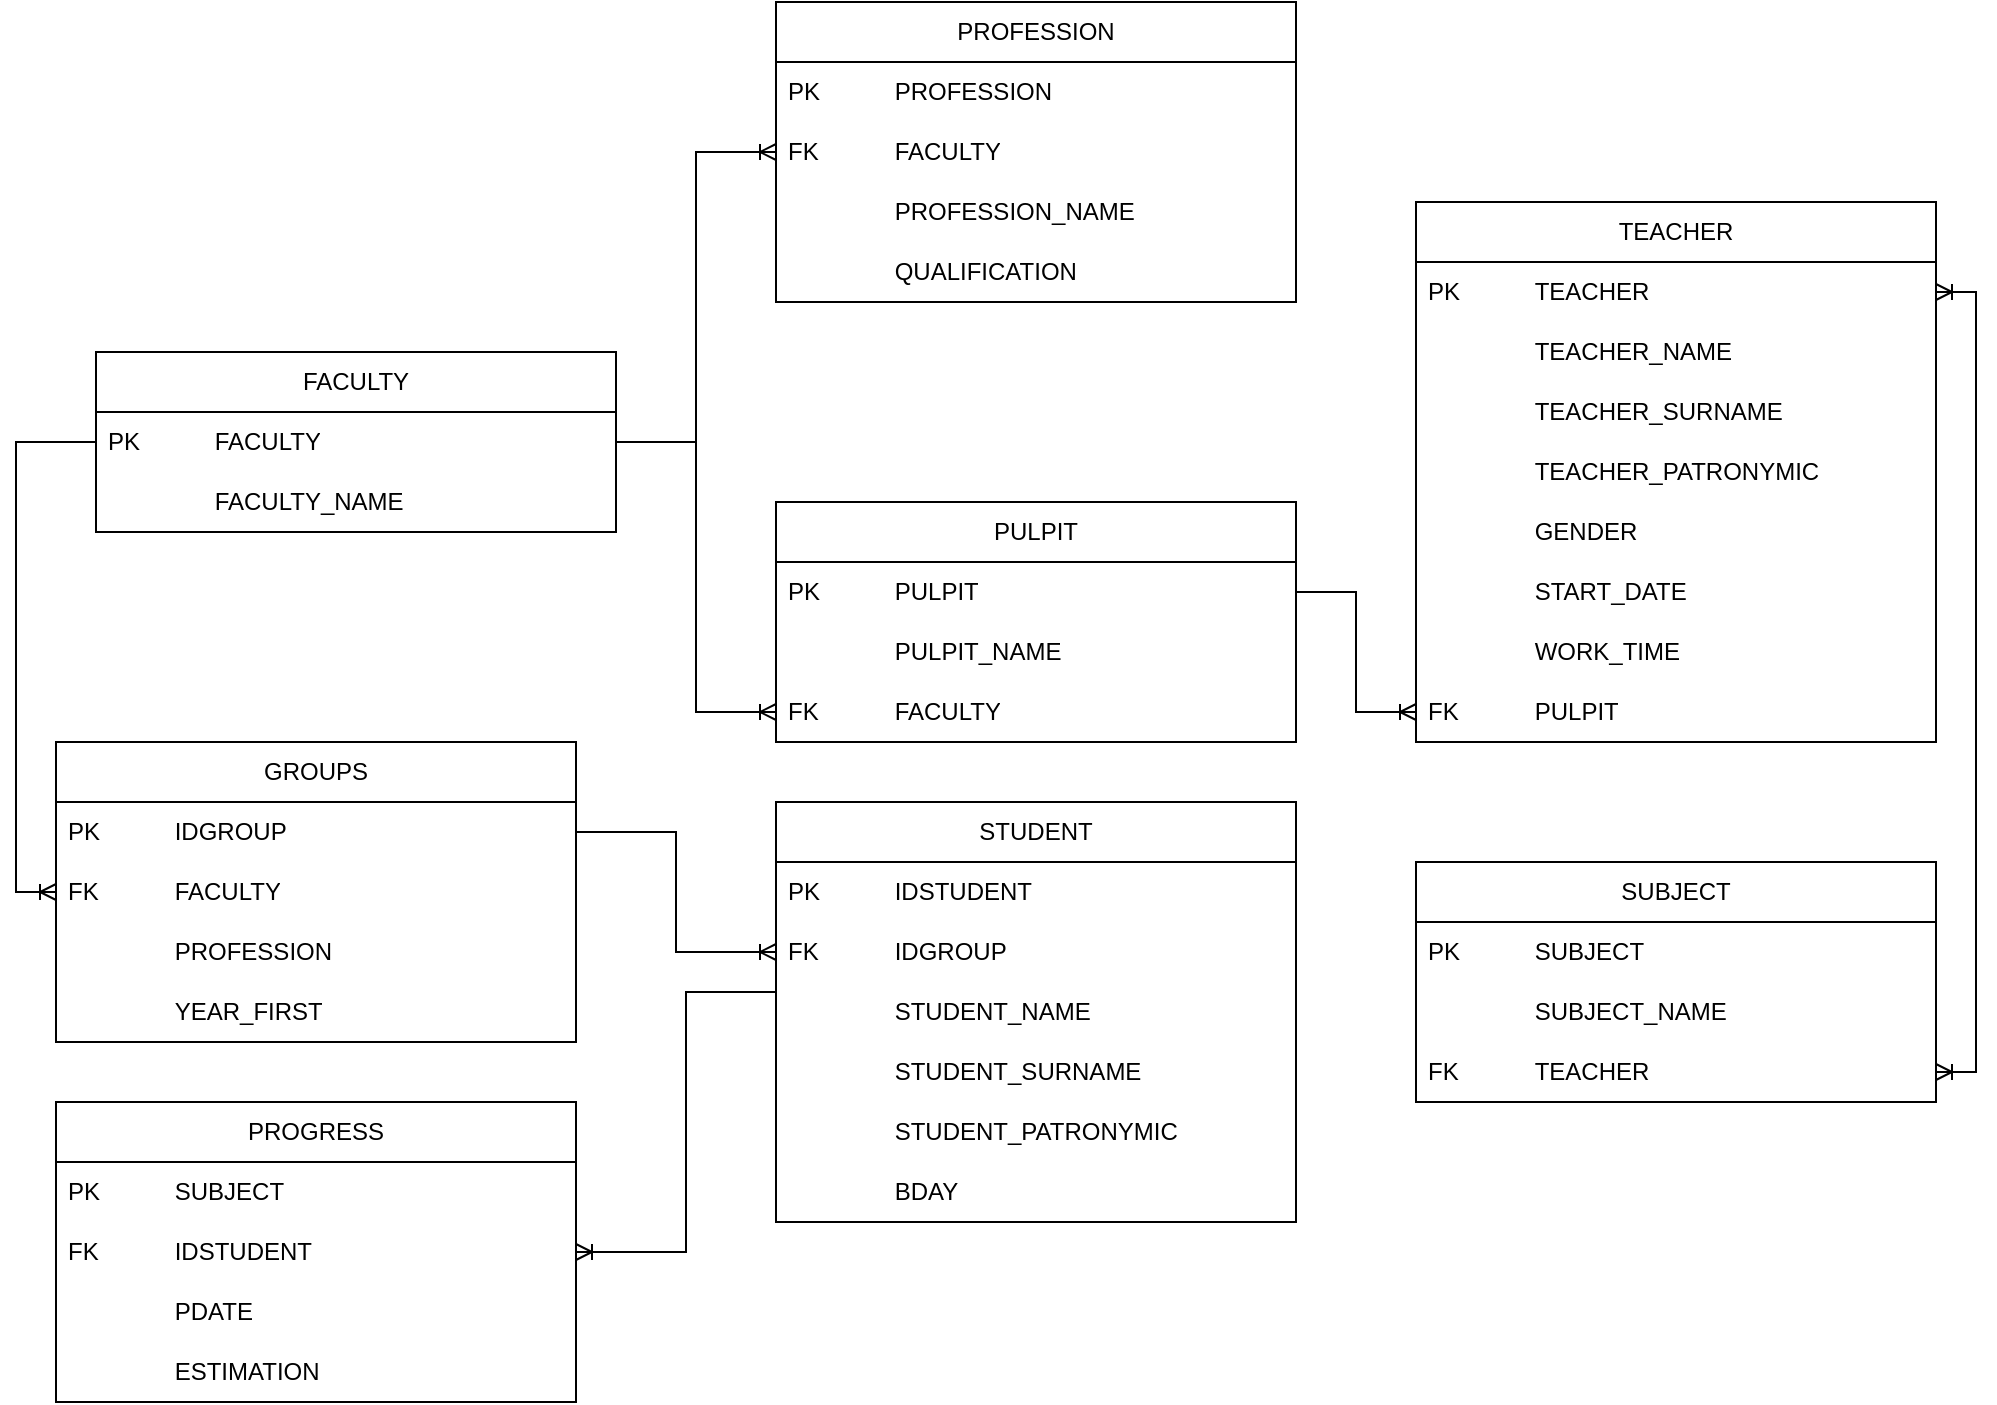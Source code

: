 <mxfile version="24.7.14">
  <diagram name="Page-1" id="c4acf3e9-155e-7222-9cf6-157b1a14988f">
    <mxGraphModel dx="1271" dy="833" grid="0" gridSize="10" guides="1" tooltips="1" connect="1" arrows="1" fold="1" page="1" pageScale="1" pageWidth="850" pageHeight="1100" background="none" math="0" shadow="0">
      <root>
        <mxCell id="0" />
        <mxCell id="1" parent="0" />
        <mxCell id="mj9P51EO8p4k0tR8JnCq-1" value="FACULTY" style="swimlane;fontStyle=0;childLayout=stackLayout;horizontal=1;startSize=30;horizontalStack=0;resizeParent=1;resizeParentMax=0;resizeLast=0;collapsible=1;marginBottom=0;whiteSpace=wrap;html=1;" vertex="1" parent="1">
          <mxGeometry x="-30" y="215" width="260" height="90" as="geometry">
            <mxRectangle x="40" y="40" width="100" height="30" as="alternateBounds" />
          </mxGeometry>
        </mxCell>
        <mxCell id="mj9P51EO8p4k0tR8JnCq-2" value="&lt;span style=&quot;white-space: pre;&quot;&gt;PK&#x9;&lt;/span&gt;&lt;span style=&quot;white-space: pre;&quot;&gt;&#x9;&lt;/span&gt;FACULTY" style="text;strokeColor=none;fillColor=none;align=left;verticalAlign=middle;spacingLeft=4;spacingRight=4;overflow=hidden;points=[[0,0.5],[1,0.5]];portConstraint=eastwest;rotatable=0;whiteSpace=wrap;html=1;" vertex="1" parent="mj9P51EO8p4k0tR8JnCq-1">
          <mxGeometry y="30" width="260" height="30" as="geometry" />
        </mxCell>
        <mxCell id="mj9P51EO8p4k0tR8JnCq-3" value="&lt;span style=&quot;white-space: pre;&quot;&gt;&#x9;&lt;/span&gt;&lt;span style=&quot;white-space: pre;&quot;&gt;&#x9;&lt;/span&gt;FACULTY_NAME" style="text;strokeColor=none;fillColor=none;align=left;verticalAlign=middle;spacingLeft=4;spacingRight=4;overflow=hidden;points=[[0,0.5],[1,0.5]];portConstraint=eastwest;rotatable=0;whiteSpace=wrap;html=1;" vertex="1" parent="mj9P51EO8p4k0tR8JnCq-1">
          <mxGeometry y="60" width="260" height="30" as="geometry" />
        </mxCell>
        <mxCell id="mj9P51EO8p4k0tR8JnCq-5" value="PROFESSION" style="swimlane;fontStyle=0;childLayout=stackLayout;horizontal=1;startSize=30;horizontalStack=0;resizeParent=1;resizeParentMax=0;resizeLast=0;collapsible=1;marginBottom=0;whiteSpace=wrap;html=1;" vertex="1" parent="1">
          <mxGeometry x="310" y="40" width="260" height="150" as="geometry" />
        </mxCell>
        <mxCell id="mj9P51EO8p4k0tR8JnCq-6" value="&lt;span style=&quot;white-space: pre;&quot;&gt;PK&lt;span style=&quot;white-space: pre;&quot;&gt;&#x9;&lt;/span&gt;&#x9;PROFESSION&lt;/span&gt;" style="text;strokeColor=none;fillColor=none;align=left;verticalAlign=middle;spacingLeft=4;spacingRight=4;overflow=hidden;points=[[0,0.5],[1,0.5]];portConstraint=eastwest;rotatable=0;whiteSpace=wrap;html=1;" vertex="1" parent="mj9P51EO8p4k0tR8JnCq-5">
          <mxGeometry y="30" width="260" height="30" as="geometry" />
        </mxCell>
        <mxCell id="mj9P51EO8p4k0tR8JnCq-8" value="FK&lt;span style=&quot;white-space: pre;&quot;&gt;&#x9;&lt;/span&gt;&lt;span style=&quot;white-space: pre;&quot;&gt;&#x9;&lt;/span&gt;FACULTY" style="text;strokeColor=none;fillColor=none;align=left;verticalAlign=middle;spacingLeft=4;spacingRight=4;overflow=hidden;points=[[0,0.5],[1,0.5]];portConstraint=eastwest;rotatable=0;whiteSpace=wrap;html=1;" vertex="1" parent="mj9P51EO8p4k0tR8JnCq-5">
          <mxGeometry y="60" width="260" height="30" as="geometry" />
        </mxCell>
        <mxCell id="mj9P51EO8p4k0tR8JnCq-7" value="&lt;span style=&quot;white-space: pre;&quot;&gt;&#x9;&lt;/span&gt;&lt;span style=&quot;white-space: pre;&quot;&gt;&#x9;&lt;/span&gt;PROFESSION_NAME" style="text;strokeColor=none;fillColor=none;align=left;verticalAlign=middle;spacingLeft=4;spacingRight=4;overflow=hidden;points=[[0,0.5],[1,0.5]];portConstraint=eastwest;rotatable=0;whiteSpace=wrap;html=1;" vertex="1" parent="mj9P51EO8p4k0tR8JnCq-5">
          <mxGeometry y="90" width="260" height="30" as="geometry" />
        </mxCell>
        <mxCell id="mj9P51EO8p4k0tR8JnCq-9" value="&lt;span style=&quot;white-space: pre;&quot;&gt;&#x9;&lt;/span&gt;&lt;span style=&quot;white-space: pre;&quot;&gt;&#x9;&lt;/span&gt;QUALIFICATION" style="text;strokeColor=none;fillColor=none;align=left;verticalAlign=middle;spacingLeft=4;spacingRight=4;overflow=hidden;points=[[0,0.5],[1,0.5]];portConstraint=eastwest;rotatable=0;whiteSpace=wrap;html=1;" vertex="1" parent="mj9P51EO8p4k0tR8JnCq-5">
          <mxGeometry y="120" width="260" height="30" as="geometry" />
        </mxCell>
        <mxCell id="mj9P51EO8p4k0tR8JnCq-10" value="PULPIT" style="swimlane;fontStyle=0;childLayout=stackLayout;horizontal=1;startSize=30;horizontalStack=0;resizeParent=1;resizeParentMax=0;resizeLast=0;collapsible=1;marginBottom=0;whiteSpace=wrap;html=1;" vertex="1" parent="1">
          <mxGeometry x="310" y="290" width="260" height="120" as="geometry" />
        </mxCell>
        <mxCell id="mj9P51EO8p4k0tR8JnCq-11" value="PK&lt;span style=&quot;white-space: pre;&quot;&gt;&#x9;&lt;/span&gt;&lt;span style=&quot;white-space: pre;&quot;&gt;&#x9;&lt;/span&gt;PULPIT" style="text;strokeColor=none;fillColor=none;align=left;verticalAlign=middle;spacingLeft=4;spacingRight=4;overflow=hidden;points=[[0,0.5],[1,0.5]];portConstraint=eastwest;rotatable=0;whiteSpace=wrap;html=1;" vertex="1" parent="mj9P51EO8p4k0tR8JnCq-10">
          <mxGeometry y="30" width="260" height="30" as="geometry" />
        </mxCell>
        <mxCell id="mj9P51EO8p4k0tR8JnCq-13" value="&lt;span style=&quot;white-space: pre;&quot;&gt;&#x9;&lt;/span&gt;&lt;span style=&quot;white-space: pre;&quot;&gt;&#x9;&lt;/span&gt;PULPIT_NAME" style="text;strokeColor=none;fillColor=none;align=left;verticalAlign=middle;spacingLeft=4;spacingRight=4;overflow=hidden;points=[[0,0.5],[1,0.5]];portConstraint=eastwest;rotatable=0;whiteSpace=wrap;html=1;" vertex="1" parent="mj9P51EO8p4k0tR8JnCq-10">
          <mxGeometry y="60" width="260" height="30" as="geometry" />
        </mxCell>
        <mxCell id="mj9P51EO8p4k0tR8JnCq-14" value="FK&lt;span style=&quot;white-space: pre;&quot;&gt;&#x9;&lt;/span&gt;&lt;span style=&quot;white-space: pre;&quot;&gt;&#x9;&lt;/span&gt;FACULTY" style="text;strokeColor=none;fillColor=none;align=left;verticalAlign=middle;spacingLeft=4;spacingRight=4;overflow=hidden;points=[[0,0.5],[1,0.5]];portConstraint=eastwest;rotatable=0;whiteSpace=wrap;html=1;" vertex="1" parent="mj9P51EO8p4k0tR8JnCq-10">
          <mxGeometry y="90" width="260" height="30" as="geometry" />
        </mxCell>
        <mxCell id="mj9P51EO8p4k0tR8JnCq-15" value="TEACHER" style="swimlane;fontStyle=0;childLayout=stackLayout;horizontal=1;startSize=30;horizontalStack=0;resizeParent=1;resizeParentMax=0;resizeLast=0;collapsible=1;marginBottom=0;whiteSpace=wrap;html=1;" vertex="1" parent="1">
          <mxGeometry x="630" y="140" width="260" height="270" as="geometry" />
        </mxCell>
        <mxCell id="mj9P51EO8p4k0tR8JnCq-16" value="PK&lt;span style=&quot;white-space: pre;&quot;&gt;&#x9;&lt;/span&gt;&lt;span style=&quot;white-space: pre;&quot;&gt;&#x9;&lt;/span&gt;TEACHER" style="text;strokeColor=none;fillColor=none;align=left;verticalAlign=middle;spacingLeft=4;spacingRight=4;overflow=hidden;points=[[0,0.5],[1,0.5]];portConstraint=eastwest;rotatable=0;whiteSpace=wrap;html=1;" vertex="1" parent="mj9P51EO8p4k0tR8JnCq-15">
          <mxGeometry y="30" width="260" height="30" as="geometry" />
        </mxCell>
        <mxCell id="mj9P51EO8p4k0tR8JnCq-17" value="&lt;span style=&quot;white-space: pre;&quot;&gt;&#x9;&lt;/span&gt;&lt;span style=&quot;white-space: pre;&quot;&gt;&#x9;&lt;/span&gt;TEACHER_NAME" style="text;strokeColor=none;fillColor=none;align=left;verticalAlign=middle;spacingLeft=4;spacingRight=4;overflow=hidden;points=[[0,0.5],[1,0.5]];portConstraint=eastwest;rotatable=0;whiteSpace=wrap;html=1;" vertex="1" parent="mj9P51EO8p4k0tR8JnCq-15">
          <mxGeometry y="60" width="260" height="30" as="geometry" />
        </mxCell>
        <mxCell id="mj9P51EO8p4k0tR8JnCq-20" value="&lt;span style=&quot;white-space: pre;&quot;&gt;&#x9;&lt;/span&gt;&lt;span style=&quot;white-space: pre;&quot;&gt;&#x9;&lt;/span&gt;TEACHER_SURNAME" style="text;strokeColor=none;fillColor=none;align=left;verticalAlign=middle;spacingLeft=4;spacingRight=4;overflow=hidden;points=[[0,0.5],[1,0.5]];portConstraint=eastwest;rotatable=0;whiteSpace=wrap;html=1;" vertex="1" parent="mj9P51EO8p4k0tR8JnCq-15">
          <mxGeometry y="90" width="260" height="30" as="geometry" />
        </mxCell>
        <mxCell id="mj9P51EO8p4k0tR8JnCq-22" value="&lt;span style=&quot;white-space: pre;&quot;&gt;&#x9;&lt;/span&gt;&lt;span style=&quot;white-space: pre;&quot;&gt;&#x9;&lt;/span&gt;TEACHER_PATRONYMIC" style="text;strokeColor=none;fillColor=none;align=left;verticalAlign=middle;spacingLeft=4;spacingRight=4;overflow=hidden;points=[[0,0.5],[1,0.5]];portConstraint=eastwest;rotatable=0;whiteSpace=wrap;html=1;" vertex="1" parent="mj9P51EO8p4k0tR8JnCq-15">
          <mxGeometry y="120" width="260" height="30" as="geometry" />
        </mxCell>
        <mxCell id="mj9P51EO8p4k0tR8JnCq-21" value="&lt;span style=&quot;white-space: pre;&quot;&gt;&#x9;&lt;/span&gt;&lt;span style=&quot;white-space: pre;&quot;&gt;&#x9;&lt;/span&gt;GENDER" style="text;strokeColor=none;fillColor=none;align=left;verticalAlign=middle;spacingLeft=4;spacingRight=4;overflow=hidden;points=[[0,0.5],[1,0.5]];portConstraint=eastwest;rotatable=0;whiteSpace=wrap;html=1;" vertex="1" parent="mj9P51EO8p4k0tR8JnCq-15">
          <mxGeometry y="150" width="260" height="30" as="geometry" />
        </mxCell>
        <mxCell id="mj9P51EO8p4k0tR8JnCq-19" value="&lt;span style=&quot;white-space: pre;&quot;&gt;&#x9;&lt;/span&gt;&lt;span style=&quot;white-space: pre;&quot;&gt;&#x9;&lt;/span&gt;START_DATE" style="text;strokeColor=none;fillColor=none;align=left;verticalAlign=middle;spacingLeft=4;spacingRight=4;overflow=hidden;points=[[0,0.5],[1,0.5]];portConstraint=eastwest;rotatable=0;whiteSpace=wrap;html=1;" vertex="1" parent="mj9P51EO8p4k0tR8JnCq-15">
          <mxGeometry y="180" width="260" height="30" as="geometry" />
        </mxCell>
        <mxCell id="mj9P51EO8p4k0tR8JnCq-23" value="&lt;span style=&quot;white-space: pre;&quot;&gt;&#x9;&lt;/span&gt;&lt;span style=&quot;white-space: pre;&quot;&gt;&#x9;&lt;/span&gt;WORK_TIME" style="text;strokeColor=none;fillColor=none;align=left;verticalAlign=middle;spacingLeft=4;spacingRight=4;overflow=hidden;points=[[0,0.5],[1,0.5]];portConstraint=eastwest;rotatable=0;whiteSpace=wrap;html=1;" vertex="1" parent="mj9P51EO8p4k0tR8JnCq-15">
          <mxGeometry y="210" width="260" height="30" as="geometry" />
        </mxCell>
        <mxCell id="mj9P51EO8p4k0tR8JnCq-18" value="FK&lt;span style=&quot;white-space: pre;&quot;&gt;&#x9;&lt;/span&gt;&lt;span style=&quot;white-space: pre;&quot;&gt;&#x9;&lt;/span&gt;PULPIT" style="text;strokeColor=none;fillColor=none;align=left;verticalAlign=middle;spacingLeft=4;spacingRight=4;overflow=hidden;points=[[0,0.5],[1,0.5]];portConstraint=eastwest;rotatable=0;whiteSpace=wrap;html=1;" vertex="1" parent="mj9P51EO8p4k0tR8JnCq-15">
          <mxGeometry y="240" width="260" height="30" as="geometry" />
        </mxCell>
        <mxCell id="mj9P51EO8p4k0tR8JnCq-24" value="SUBJECT" style="swimlane;fontStyle=0;childLayout=stackLayout;horizontal=1;startSize=30;horizontalStack=0;resizeParent=1;resizeParentMax=0;resizeLast=0;collapsible=1;marginBottom=0;whiteSpace=wrap;html=1;" vertex="1" parent="1">
          <mxGeometry x="630" y="470" width="260" height="120" as="geometry" />
        </mxCell>
        <mxCell id="mj9P51EO8p4k0tR8JnCq-25" value="PK&lt;span style=&quot;white-space: pre;&quot;&gt;&#x9;&lt;/span&gt;&lt;span style=&quot;white-space: pre;&quot;&gt;&#x9;&lt;/span&gt;SUBJECT" style="text;strokeColor=none;fillColor=none;align=left;verticalAlign=middle;spacingLeft=4;spacingRight=4;overflow=hidden;points=[[0,0.5],[1,0.5]];portConstraint=eastwest;rotatable=0;whiteSpace=wrap;html=1;" vertex="1" parent="mj9P51EO8p4k0tR8JnCq-24">
          <mxGeometry y="30" width="260" height="30" as="geometry" />
        </mxCell>
        <mxCell id="mj9P51EO8p4k0tR8JnCq-26" value="&lt;span style=&quot;white-space: pre;&quot;&gt;&#x9;&lt;/span&gt;&lt;span style=&quot;white-space: pre;&quot;&gt;&#x9;&lt;/span&gt;SUBJECT_NAME" style="text;strokeColor=none;fillColor=none;align=left;verticalAlign=middle;spacingLeft=4;spacingRight=4;overflow=hidden;points=[[0,0.5],[1,0.5]];portConstraint=eastwest;rotatable=0;whiteSpace=wrap;html=1;" vertex="1" parent="mj9P51EO8p4k0tR8JnCq-24">
          <mxGeometry y="60" width="260" height="30" as="geometry" />
        </mxCell>
        <mxCell id="mj9P51EO8p4k0tR8JnCq-27" value="FK&lt;span style=&quot;white-space: pre;&quot;&gt;&#x9;&lt;/span&gt;&lt;span style=&quot;white-space: pre;&quot;&gt;&#x9;&lt;/span&gt;TEACHER" style="text;strokeColor=none;fillColor=none;align=left;verticalAlign=middle;spacingLeft=4;spacingRight=4;overflow=hidden;points=[[0,0.5],[1,0.5]];portConstraint=eastwest;rotatable=0;whiteSpace=wrap;html=1;" vertex="1" parent="mj9P51EO8p4k0tR8JnCq-24">
          <mxGeometry y="90" width="260" height="30" as="geometry" />
        </mxCell>
        <mxCell id="mj9P51EO8p4k0tR8JnCq-28" value="GROUPS" style="swimlane;fontStyle=0;childLayout=stackLayout;horizontal=1;startSize=30;horizontalStack=0;resizeParent=1;resizeParentMax=0;resizeLast=0;collapsible=1;marginBottom=0;whiteSpace=wrap;html=1;" vertex="1" parent="1">
          <mxGeometry x="-50" y="410" width="260" height="150" as="geometry" />
        </mxCell>
        <mxCell id="mj9P51EO8p4k0tR8JnCq-29" value="PK&lt;span style=&quot;white-space: pre;&quot;&gt;&#x9;&lt;/span&gt;&lt;span style=&quot;white-space: pre;&quot;&gt;&#x9;&lt;/span&gt;IDGROUP" style="text;strokeColor=none;fillColor=none;align=left;verticalAlign=middle;spacingLeft=4;spacingRight=4;overflow=hidden;points=[[0,0.5],[1,0.5]];portConstraint=eastwest;rotatable=0;whiteSpace=wrap;html=1;" vertex="1" parent="mj9P51EO8p4k0tR8JnCq-28">
          <mxGeometry y="30" width="260" height="30" as="geometry" />
        </mxCell>
        <mxCell id="mj9P51EO8p4k0tR8JnCq-30" value="FK&lt;span style=&quot;white-space: pre;&quot;&gt;&#x9;&lt;/span&gt;&lt;span style=&quot;white-space: pre;&quot;&gt;&#x9;&lt;/span&gt;FACULTY" style="text;strokeColor=none;fillColor=none;align=left;verticalAlign=middle;spacingLeft=4;spacingRight=4;overflow=hidden;points=[[0,0.5],[1,0.5]];portConstraint=eastwest;rotatable=0;whiteSpace=wrap;html=1;" vertex="1" parent="mj9P51EO8p4k0tR8JnCq-28">
          <mxGeometry y="60" width="260" height="30" as="geometry" />
        </mxCell>
        <mxCell id="mj9P51EO8p4k0tR8JnCq-31" value="&lt;span style=&quot;white-space: pre;&quot;&gt;&#x9;&lt;/span&gt;&lt;span style=&quot;white-space: pre;&quot;&gt;&#x9;&lt;/span&gt;PROFESSION" style="text;strokeColor=none;fillColor=none;align=left;verticalAlign=middle;spacingLeft=4;spacingRight=4;overflow=hidden;points=[[0,0.5],[1,0.5]];portConstraint=eastwest;rotatable=0;whiteSpace=wrap;html=1;" vertex="1" parent="mj9P51EO8p4k0tR8JnCq-28">
          <mxGeometry y="90" width="260" height="30" as="geometry" />
        </mxCell>
        <mxCell id="mj9P51EO8p4k0tR8JnCq-32" value="&lt;span style=&quot;white-space: pre;&quot;&gt;&#x9;&lt;/span&gt;&lt;span style=&quot;white-space: pre;&quot;&gt;&#x9;&lt;/span&gt;YEAR_FIRST" style="text;strokeColor=none;fillColor=none;align=left;verticalAlign=middle;spacingLeft=4;spacingRight=4;overflow=hidden;points=[[0,0.5],[1,0.5]];portConstraint=eastwest;rotatable=0;whiteSpace=wrap;html=1;" vertex="1" parent="mj9P51EO8p4k0tR8JnCq-28">
          <mxGeometry y="120" width="260" height="30" as="geometry" />
        </mxCell>
        <mxCell id="mj9P51EO8p4k0tR8JnCq-33" value="STUDENT" style="swimlane;fontStyle=0;childLayout=stackLayout;horizontal=1;startSize=30;horizontalStack=0;resizeParent=1;resizeParentMax=0;resizeLast=0;collapsible=1;marginBottom=0;whiteSpace=wrap;html=1;" vertex="1" parent="1">
          <mxGeometry x="310" y="440" width="260" height="210" as="geometry" />
        </mxCell>
        <mxCell id="mj9P51EO8p4k0tR8JnCq-34" value="PK&lt;span style=&quot;white-space: pre;&quot;&gt;&#x9;&lt;/span&gt;&lt;span style=&quot;white-space: pre;&quot;&gt;&#x9;&lt;/span&gt;IDSTUDENT" style="text;strokeColor=none;fillColor=none;align=left;verticalAlign=middle;spacingLeft=4;spacingRight=4;overflow=hidden;points=[[0,0.5],[1,0.5]];portConstraint=eastwest;rotatable=0;whiteSpace=wrap;html=1;" vertex="1" parent="mj9P51EO8p4k0tR8JnCq-33">
          <mxGeometry y="30" width="260" height="30" as="geometry" />
        </mxCell>
        <mxCell id="mj9P51EO8p4k0tR8JnCq-35" value="FK&lt;span style=&quot;white-space: pre;&quot;&gt;&#x9;&lt;/span&gt;&lt;span style=&quot;white-space: pre;&quot;&gt;&#x9;&lt;/span&gt;IDGROUP" style="text;strokeColor=none;fillColor=none;align=left;verticalAlign=middle;spacingLeft=4;spacingRight=4;overflow=hidden;points=[[0,0.5],[1,0.5]];portConstraint=eastwest;rotatable=0;whiteSpace=wrap;html=1;" vertex="1" parent="mj9P51EO8p4k0tR8JnCq-33">
          <mxGeometry y="60" width="260" height="30" as="geometry" />
        </mxCell>
        <mxCell id="mj9P51EO8p4k0tR8JnCq-36" value="&lt;span style=&quot;white-space: pre;&quot;&gt;&#x9;&lt;/span&gt;&lt;span style=&quot;white-space: pre;&quot;&gt;&#x9;&lt;/span&gt;STUDENT_NAME" style="text;strokeColor=none;fillColor=none;align=left;verticalAlign=middle;spacingLeft=4;spacingRight=4;overflow=hidden;points=[[0,0.5],[1,0.5]];portConstraint=eastwest;rotatable=0;whiteSpace=wrap;html=1;" vertex="1" parent="mj9P51EO8p4k0tR8JnCq-33">
          <mxGeometry y="90" width="260" height="30" as="geometry" />
        </mxCell>
        <mxCell id="mj9P51EO8p4k0tR8JnCq-39" value="&lt;span style=&quot;white-space: pre;&quot;&gt;&#x9;&lt;/span&gt;&lt;span style=&quot;white-space: pre;&quot;&gt;&#x9;&lt;/span&gt;STUDENT_SURNAME" style="text;strokeColor=none;fillColor=none;align=left;verticalAlign=middle;spacingLeft=4;spacingRight=4;overflow=hidden;points=[[0,0.5],[1,0.5]];portConstraint=eastwest;rotatable=0;whiteSpace=wrap;html=1;" vertex="1" parent="mj9P51EO8p4k0tR8JnCq-33">
          <mxGeometry y="120" width="260" height="30" as="geometry" />
        </mxCell>
        <mxCell id="mj9P51EO8p4k0tR8JnCq-40" value="&lt;span style=&quot;white-space: pre;&quot;&gt;&#x9;&lt;/span&gt;&lt;span style=&quot;white-space: pre;&quot;&gt;&#x9;&lt;/span&gt;STUDENT_PATRONYMIC" style="text;strokeColor=none;fillColor=none;align=left;verticalAlign=middle;spacingLeft=4;spacingRight=4;overflow=hidden;points=[[0,0.5],[1,0.5]];portConstraint=eastwest;rotatable=0;whiteSpace=wrap;html=1;" vertex="1" parent="mj9P51EO8p4k0tR8JnCq-33">
          <mxGeometry y="150" width="260" height="30" as="geometry" />
        </mxCell>
        <mxCell id="mj9P51EO8p4k0tR8JnCq-38" value="&lt;span style=&quot;white-space: pre;&quot;&gt;&#x9;&lt;/span&gt;&lt;span style=&quot;white-space: pre;&quot;&gt;&#x9;&lt;/span&gt;BDAY" style="text;strokeColor=none;fillColor=none;align=left;verticalAlign=middle;spacingLeft=4;spacingRight=4;overflow=hidden;points=[[0,0.5],[1,0.5]];portConstraint=eastwest;rotatable=0;whiteSpace=wrap;html=1;" vertex="1" parent="mj9P51EO8p4k0tR8JnCq-33">
          <mxGeometry y="180" width="260" height="30" as="geometry" />
        </mxCell>
        <mxCell id="mj9P51EO8p4k0tR8JnCq-58" style="edgeStyle=orthogonalEdgeStyle;rounded=0;orthogonalLoop=1;jettySize=auto;html=1;exitX=1;exitY=0.5;exitDx=0;exitDy=0;entryX=0;entryY=0.5;entryDx=0;entryDy=0;endArrow=ERoneToMany;endFill=0;" edge="1" parent="1" source="mj9P51EO8p4k0tR8JnCq-2" target="mj9P51EO8p4k0tR8JnCq-8">
          <mxGeometry relative="1" as="geometry" />
        </mxCell>
        <mxCell id="mj9P51EO8p4k0tR8JnCq-59" style="edgeStyle=orthogonalEdgeStyle;rounded=0;orthogonalLoop=1;jettySize=auto;html=1;exitX=1;exitY=0.5;exitDx=0;exitDy=0;entryX=0;entryY=0.5;entryDx=0;entryDy=0;endArrow=ERoneToMany;endFill=0;" edge="1" parent="1" source="mj9P51EO8p4k0tR8JnCq-2" target="mj9P51EO8p4k0tR8JnCq-14">
          <mxGeometry relative="1" as="geometry" />
        </mxCell>
        <mxCell id="mj9P51EO8p4k0tR8JnCq-63" style="edgeStyle=orthogonalEdgeStyle;rounded=0;orthogonalLoop=1;jettySize=auto;html=1;exitX=1;exitY=0.5;exitDx=0;exitDy=0;entryX=0;entryY=0.5;entryDx=0;entryDy=0;endArrow=ERoneToMany;endFill=0;" edge="1" parent="1" source="mj9P51EO8p4k0tR8JnCq-11" target="mj9P51EO8p4k0tR8JnCq-18">
          <mxGeometry relative="1" as="geometry" />
        </mxCell>
        <mxCell id="mj9P51EO8p4k0tR8JnCq-65" style="edgeStyle=orthogonalEdgeStyle;rounded=0;orthogonalLoop=1;jettySize=auto;html=1;exitX=1;exitY=0.5;exitDx=0;exitDy=0;entryX=1;entryY=0.5;entryDx=0;entryDy=0;endArrow=ERoneToMany;endFill=0;startArrow=ERoneToMany;startFill=0;" edge="1" parent="1" source="mj9P51EO8p4k0tR8JnCq-16" target="mj9P51EO8p4k0tR8JnCq-27">
          <mxGeometry relative="1" as="geometry" />
        </mxCell>
        <mxCell id="mj9P51EO8p4k0tR8JnCq-66" style="edgeStyle=orthogonalEdgeStyle;rounded=0;orthogonalLoop=1;jettySize=auto;html=1;exitX=1;exitY=0.5;exitDx=0;exitDy=0;entryX=0;entryY=0.5;entryDx=0;entryDy=0;endArrow=ERoneToMany;endFill=0;" edge="1" parent="1" source="mj9P51EO8p4k0tR8JnCq-29" target="mj9P51EO8p4k0tR8JnCq-35">
          <mxGeometry relative="1" as="geometry" />
        </mxCell>
        <mxCell id="mj9P51EO8p4k0tR8JnCq-68" style="edgeStyle=orthogonalEdgeStyle;rounded=0;orthogonalLoop=1;jettySize=auto;html=1;exitX=0;exitY=0.5;exitDx=0;exitDy=0;entryX=1;entryY=0.5;entryDx=0;entryDy=0;endArrow=ERoneToMany;endFill=0;" edge="1" parent="1" source="mj9P51EO8p4k0tR8JnCq-34" target="mj9P51EO8p4k0tR8JnCq-43">
          <mxGeometry relative="1" as="geometry">
            <Array as="points">
              <mxPoint x="310" y="535" />
              <mxPoint x="265" y="535" />
              <mxPoint x="265" y="665" />
            </Array>
          </mxGeometry>
        </mxCell>
        <mxCell id="mj9P51EO8p4k0tR8JnCq-41" value="PROGRESS" style="swimlane;fontStyle=0;childLayout=stackLayout;horizontal=1;startSize=30;horizontalStack=0;resizeParent=1;resizeParentMax=0;resizeLast=0;collapsible=1;marginBottom=0;whiteSpace=wrap;html=1;" vertex="1" parent="1">
          <mxGeometry x="-50" y="590" width="260" height="150" as="geometry" />
        </mxCell>
        <mxCell id="mj9P51EO8p4k0tR8JnCq-42" value="PK&lt;span style=&quot;white-space: pre;&quot;&gt;&#x9;&lt;/span&gt;&lt;span style=&quot;white-space: pre;&quot;&gt;&#x9;&lt;/span&gt;SUBJECT" style="text;strokeColor=none;fillColor=none;align=left;verticalAlign=middle;spacingLeft=4;spacingRight=4;overflow=hidden;points=[[0,0.5],[1,0.5]];portConstraint=eastwest;rotatable=0;whiteSpace=wrap;html=1;" vertex="1" parent="mj9P51EO8p4k0tR8JnCq-41">
          <mxGeometry y="30" width="260" height="30" as="geometry" />
        </mxCell>
        <mxCell id="mj9P51EO8p4k0tR8JnCq-43" value="FK&lt;span style=&quot;white-space: pre;&quot;&gt;&#x9;&lt;/span&gt;&lt;span style=&quot;white-space: pre;&quot;&gt;&#x9;&lt;/span&gt;IDSTUDENT" style="text;strokeColor=none;fillColor=none;align=left;verticalAlign=middle;spacingLeft=4;spacingRight=4;overflow=hidden;points=[[0,0.5],[1,0.5]];portConstraint=eastwest;rotatable=0;whiteSpace=wrap;html=1;" vertex="1" parent="mj9P51EO8p4k0tR8JnCq-41">
          <mxGeometry y="60" width="260" height="30" as="geometry" />
        </mxCell>
        <mxCell id="mj9P51EO8p4k0tR8JnCq-44" value="&lt;span style=&quot;white-space: pre;&quot;&gt;&#x9;&lt;/span&gt;&lt;span style=&quot;white-space: pre;&quot;&gt;&#x9;&lt;/span&gt;PDATE" style="text;strokeColor=none;fillColor=none;align=left;verticalAlign=middle;spacingLeft=4;spacingRight=4;overflow=hidden;points=[[0,0.5],[1,0.5]];portConstraint=eastwest;rotatable=0;whiteSpace=wrap;html=1;" vertex="1" parent="mj9P51EO8p4k0tR8JnCq-41">
          <mxGeometry y="90" width="260" height="30" as="geometry" />
        </mxCell>
        <mxCell id="mj9P51EO8p4k0tR8JnCq-45" value="&lt;span style=&quot;white-space: pre;&quot;&gt;&#x9;&lt;/span&gt;&lt;span style=&quot;white-space: pre;&quot;&gt;&#x9;&lt;/span&gt;ESTIMATION" style="text;strokeColor=none;fillColor=none;align=left;verticalAlign=middle;spacingLeft=4;spacingRight=4;overflow=hidden;points=[[0,0.5],[1,0.5]];portConstraint=eastwest;rotatable=0;whiteSpace=wrap;html=1;" vertex="1" parent="mj9P51EO8p4k0tR8JnCq-41">
          <mxGeometry y="120" width="260" height="30" as="geometry" />
        </mxCell>
        <mxCell id="mj9P51EO8p4k0tR8JnCq-70" style="edgeStyle=orthogonalEdgeStyle;rounded=0;orthogonalLoop=1;jettySize=auto;html=1;exitX=0;exitY=0.5;exitDx=0;exitDy=0;entryX=0;entryY=0.5;entryDx=0;entryDy=0;endArrow=ERoneToMany;endFill=0;" edge="1" parent="1" source="mj9P51EO8p4k0tR8JnCq-2" target="mj9P51EO8p4k0tR8JnCq-30">
          <mxGeometry relative="1" as="geometry" />
        </mxCell>
      </root>
    </mxGraphModel>
  </diagram>
</mxfile>
